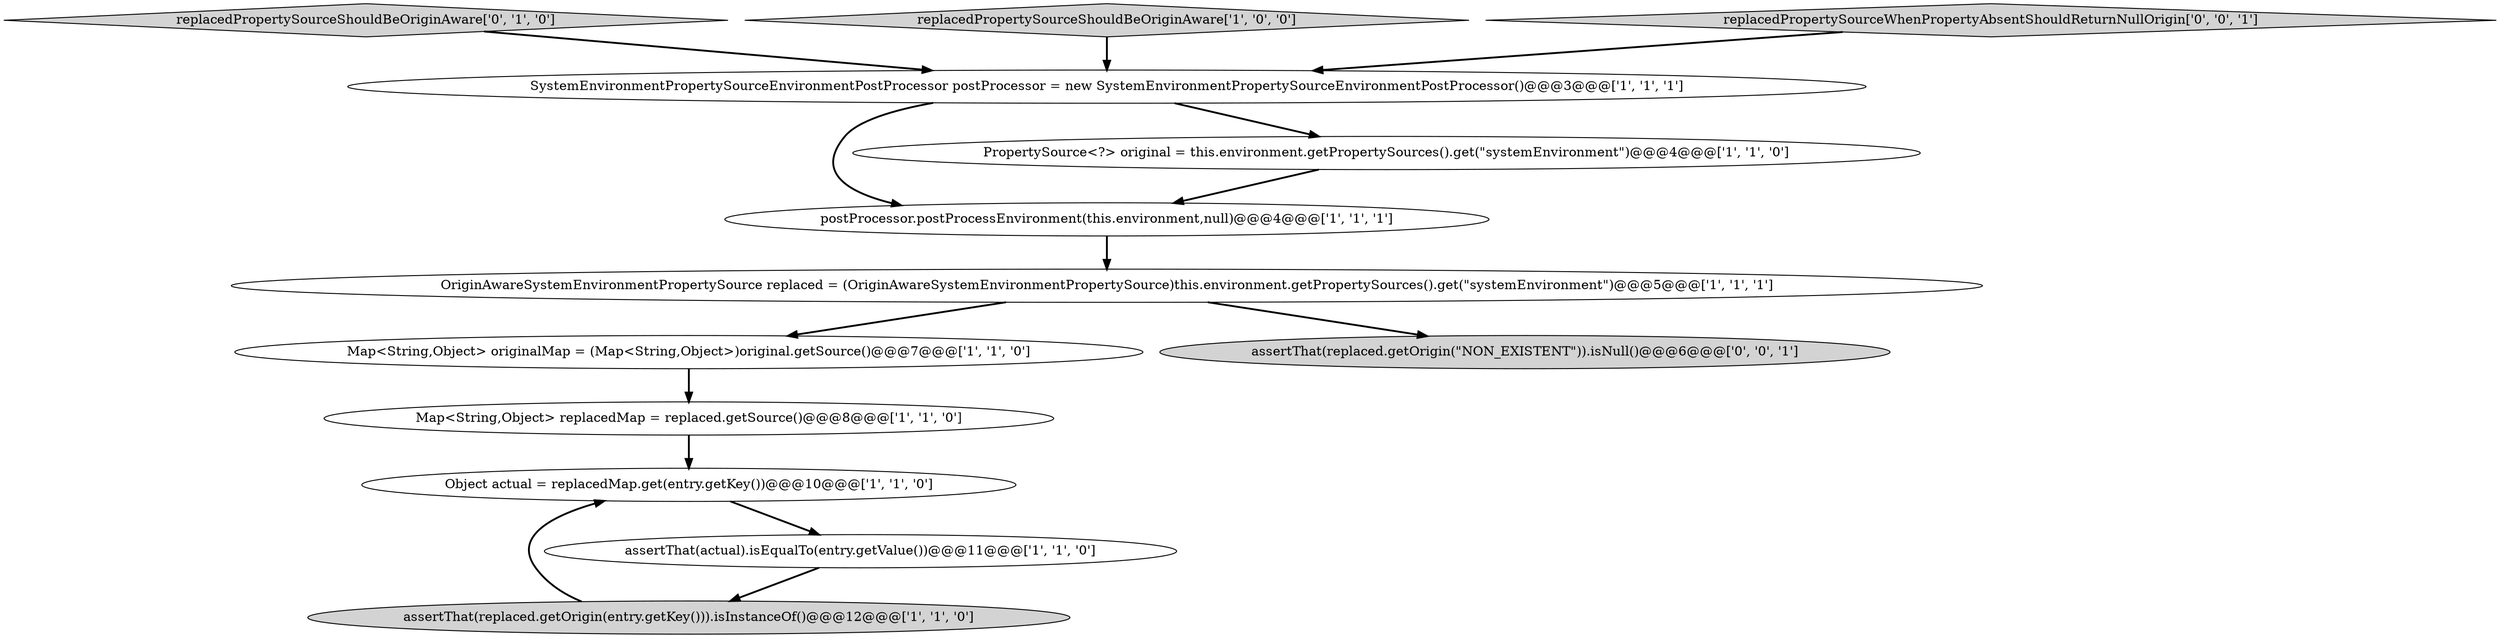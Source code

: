 digraph {
10 [style = filled, label = "replacedPropertySourceShouldBeOriginAware['0', '1', '0']", fillcolor = lightgray, shape = diamond image = "AAA0AAABBB2BBB"];
8 [style = filled, label = "replacedPropertySourceShouldBeOriginAware['1', '0', '0']", fillcolor = lightgray, shape = diamond image = "AAA0AAABBB1BBB"];
1 [style = filled, label = "assertThat(replaced.getOrigin(entry.getKey())).isInstanceOf()@@@12@@@['1', '1', '0']", fillcolor = lightgray, shape = ellipse image = "AAA0AAABBB1BBB"];
4 [style = filled, label = "Map<String,Object> originalMap = (Map<String,Object>)original.getSource()@@@7@@@['1', '1', '0']", fillcolor = white, shape = ellipse image = "AAA0AAABBB1BBB"];
6 [style = filled, label = "Map<String,Object> replacedMap = replaced.getSource()@@@8@@@['1', '1', '0']", fillcolor = white, shape = ellipse image = "AAA0AAABBB1BBB"];
5 [style = filled, label = "OriginAwareSystemEnvironmentPropertySource replaced = (OriginAwareSystemEnvironmentPropertySource)this.environment.getPropertySources().get(\"systemEnvironment\")@@@5@@@['1', '1', '1']", fillcolor = white, shape = ellipse image = "AAA0AAABBB1BBB"];
11 [style = filled, label = "assertThat(replaced.getOrigin(\"NON_EXISTENT\")).isNull()@@@6@@@['0', '0', '1']", fillcolor = lightgray, shape = ellipse image = "AAA0AAABBB3BBB"];
12 [style = filled, label = "replacedPropertySourceWhenPropertyAbsentShouldReturnNullOrigin['0', '0', '1']", fillcolor = lightgray, shape = diamond image = "AAA0AAABBB3BBB"];
7 [style = filled, label = "assertThat(actual).isEqualTo(entry.getValue())@@@11@@@['1', '1', '0']", fillcolor = white, shape = ellipse image = "AAA0AAABBB1BBB"];
9 [style = filled, label = "postProcessor.postProcessEnvironment(this.environment,null)@@@4@@@['1', '1', '1']", fillcolor = white, shape = ellipse image = "AAA0AAABBB1BBB"];
3 [style = filled, label = "PropertySource<?> original = this.environment.getPropertySources().get(\"systemEnvironment\")@@@4@@@['1', '1', '0']", fillcolor = white, shape = ellipse image = "AAA0AAABBB1BBB"];
2 [style = filled, label = "SystemEnvironmentPropertySourceEnvironmentPostProcessor postProcessor = new SystemEnvironmentPropertySourceEnvironmentPostProcessor()@@@3@@@['1', '1', '1']", fillcolor = white, shape = ellipse image = "AAA0AAABBB1BBB"];
0 [style = filled, label = "Object actual = replacedMap.get(entry.getKey())@@@10@@@['1', '1', '0']", fillcolor = white, shape = ellipse image = "AAA0AAABBB1BBB"];
9->5 [style = bold, label=""];
3->9 [style = bold, label=""];
10->2 [style = bold, label=""];
5->11 [style = bold, label=""];
12->2 [style = bold, label=""];
6->0 [style = bold, label=""];
7->1 [style = bold, label=""];
1->0 [style = bold, label=""];
2->9 [style = bold, label=""];
8->2 [style = bold, label=""];
4->6 [style = bold, label=""];
5->4 [style = bold, label=""];
2->3 [style = bold, label=""];
0->7 [style = bold, label=""];
}

